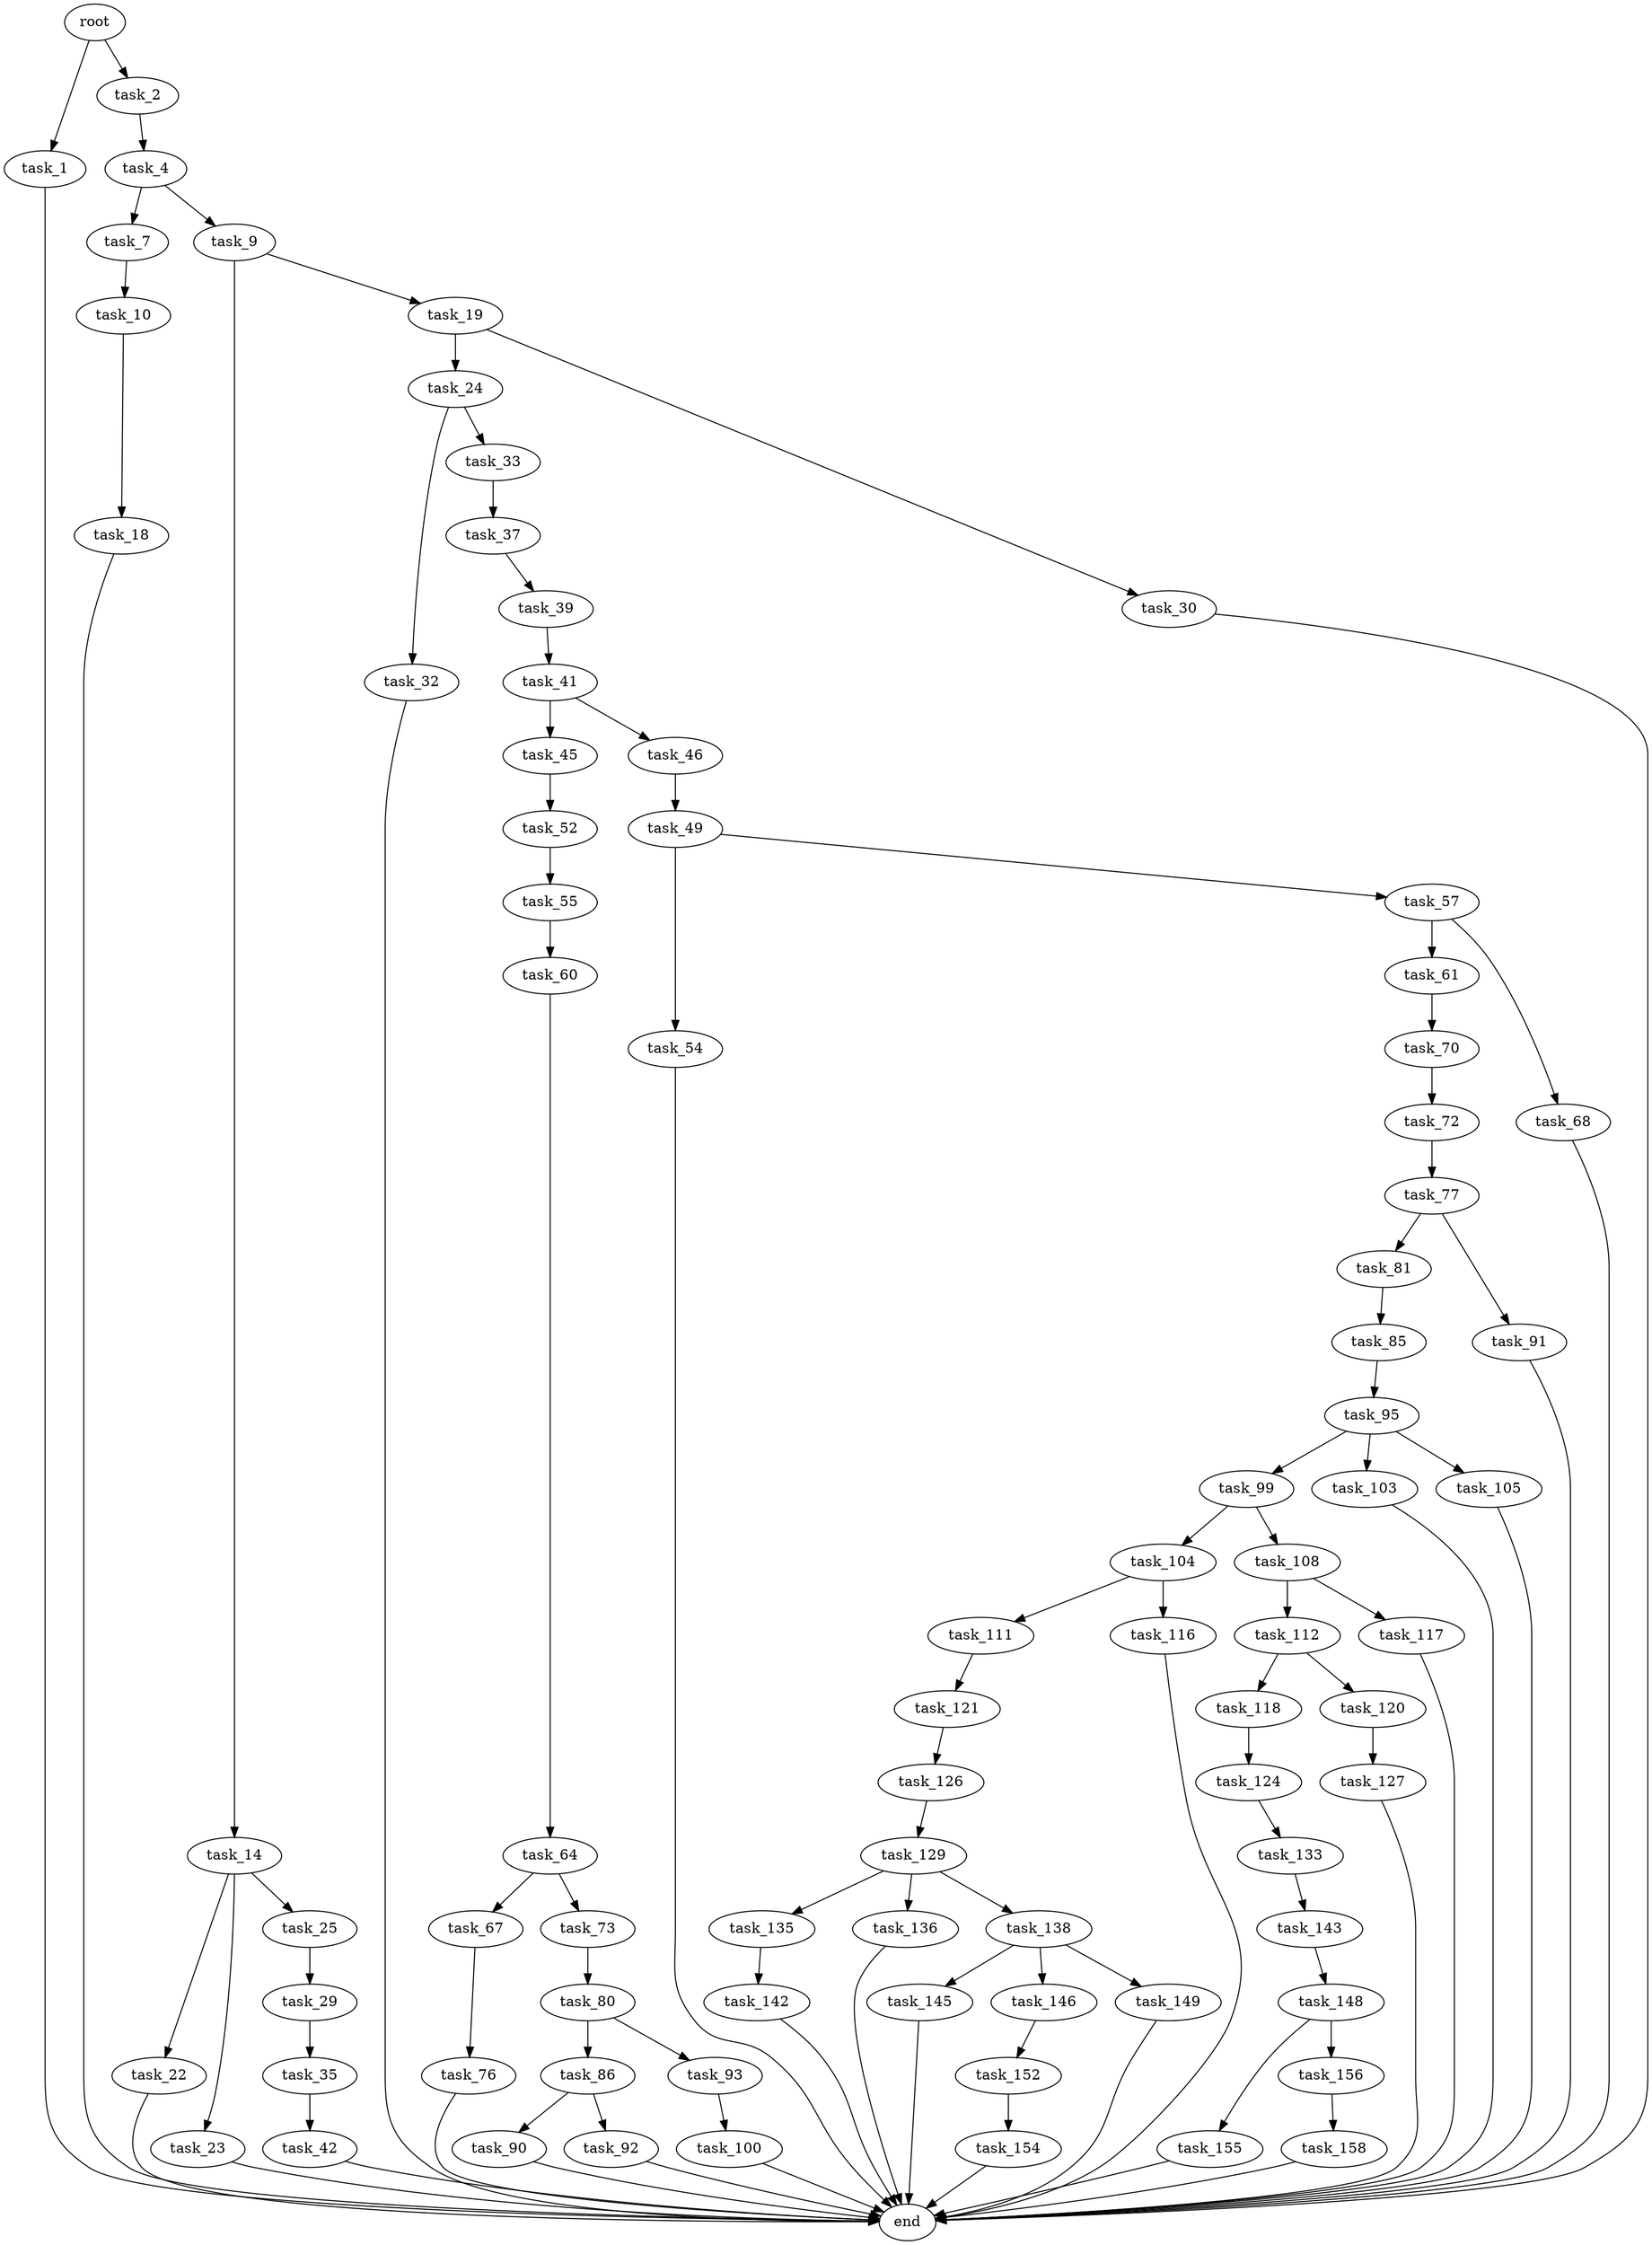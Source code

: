 digraph G {
  root [size="0.000000"];
  task_1 [size="1623506341.000000"];
  task_2 [size="1073741824000.000000"];
  task_4 [size="335353401108.000000"];
  task_7 [size="28991029248.000000"];
  task_9 [size="231928233984.000000"];
  task_10 [size="20256968121.000000"];
  task_14 [size="950848550.000000"];
  task_18 [size="39954532616.000000"];
  task_19 [size="696616007.000000"];
  task_22 [size="723884534614.000000"];
  task_23 [size="1827966206.000000"];
  task_24 [size="765848969569.000000"];
  task_25 [size="3364127896.000000"];
  task_29 [size="32547620681.000000"];
  task_30 [size="788721886679.000000"];
  task_32 [size="104688185979.000000"];
  task_33 [size="782757789696.000000"];
  task_35 [size="871393416852.000000"];
  task_37 [size="764559651782.000000"];
  task_39 [size="568797811864.000000"];
  task_41 [size="134217728000.000000"];
  task_42 [size="68719476736.000000"];
  task_45 [size="24474367730.000000"];
  task_46 [size="2280727741.000000"];
  task_49 [size="134217728000.000000"];
  task_52 [size="1073741824000.000000"];
  task_54 [size="68719476736.000000"];
  task_55 [size="69555230796.000000"];
  task_57 [size="6146503591.000000"];
  task_60 [size="754294598673.000000"];
  task_61 [size="170780200586.000000"];
  task_64 [size="2113395603.000000"];
  task_67 [size="9136405622.000000"];
  task_68 [size="1073741824000.000000"];
  task_70 [size="383288825401.000000"];
  task_72 [size="7449231080.000000"];
  task_73 [size="5748000243.000000"];
  task_76 [size="5562610259.000000"];
  task_77 [size="781965405.000000"];
  task_80 [size="68719476736.000000"];
  task_81 [size="738371567282.000000"];
  task_85 [size="8589934592.000000"];
  task_86 [size="778589341.000000"];
  task_90 [size="782757789696.000000"];
  task_91 [size="782757789696.000000"];
  task_92 [size="1073741824000.000000"];
  task_93 [size="549755813888.000000"];
  task_95 [size="35933100425.000000"];
  task_99 [size="93520626309.000000"];
  task_100 [size="28991029248.000000"];
  task_103 [size="2173348527.000000"];
  task_104 [size="782757789696.000000"];
  task_105 [size="61490612997.000000"];
  task_108 [size="17163773433.000000"];
  task_111 [size="624127803093.000000"];
  task_112 [size="409422986104.000000"];
  task_116 [size="134217728000.000000"];
  task_117 [size="231928233984.000000"];
  task_118 [size="8589934592.000000"];
  task_120 [size="549755813888.000000"];
  task_121 [size="11597180475.000000"];
  task_124 [size="368293445632.000000"];
  task_126 [size="375156366381.000000"];
  task_127 [size="207816655797.000000"];
  task_129 [size="3114689312.000000"];
  task_133 [size="28991029248.000000"];
  task_135 [size="134217728000.000000"];
  task_136 [size="100486979733.000000"];
  task_138 [size="231928233984.000000"];
  task_142 [size="89239821533.000000"];
  task_143 [size="241695068931.000000"];
  task_145 [size="286670693393.000000"];
  task_146 [size="8718524445.000000"];
  task_148 [size="8589934592.000000"];
  task_149 [size="1121986505959.000000"];
  task_152 [size="6788668125.000000"];
  task_154 [size="68719476736.000000"];
  task_155 [size="447731464696.000000"];
  task_156 [size="304747582525.000000"];
  task_158 [size="4709706685.000000"];
  end [size="0.000000"];

  root -> task_1 [size="1.000000"];
  root -> task_2 [size="1.000000"];
  task_1 -> end [size="1.000000"];
  task_2 -> task_4 [size="838860800.000000"];
  task_4 -> task_7 [size="301989888.000000"];
  task_4 -> task_9 [size="301989888.000000"];
  task_7 -> task_10 [size="75497472.000000"];
  task_9 -> task_14 [size="301989888.000000"];
  task_9 -> task_19 [size="301989888.000000"];
  task_10 -> task_18 [size="536870912.000000"];
  task_14 -> task_22 [size="33554432.000000"];
  task_14 -> task_23 [size="33554432.000000"];
  task_14 -> task_25 [size="33554432.000000"];
  task_18 -> end [size="1.000000"];
  task_19 -> task_24 [size="33554432.000000"];
  task_19 -> task_30 [size="33554432.000000"];
  task_22 -> end [size="1.000000"];
  task_23 -> end [size="1.000000"];
  task_24 -> task_32 [size="679477248.000000"];
  task_24 -> task_33 [size="679477248.000000"];
  task_25 -> task_29 [size="75497472.000000"];
  task_29 -> task_35 [size="679477248.000000"];
  task_30 -> end [size="1.000000"];
  task_32 -> end [size="1.000000"];
  task_33 -> task_37 [size="679477248.000000"];
  task_35 -> task_42 [size="838860800.000000"];
  task_37 -> task_39 [size="838860800.000000"];
  task_39 -> task_41 [size="536870912.000000"];
  task_41 -> task_45 [size="209715200.000000"];
  task_41 -> task_46 [size="209715200.000000"];
  task_42 -> end [size="1.000000"];
  task_45 -> task_52 [size="679477248.000000"];
  task_46 -> task_49 [size="134217728.000000"];
  task_49 -> task_54 [size="209715200.000000"];
  task_49 -> task_57 [size="209715200.000000"];
  task_52 -> task_55 [size="838860800.000000"];
  task_54 -> end [size="1.000000"];
  task_55 -> task_60 [size="209715200.000000"];
  task_57 -> task_61 [size="536870912.000000"];
  task_57 -> task_68 [size="536870912.000000"];
  task_60 -> task_64 [size="679477248.000000"];
  task_61 -> task_70 [size="134217728.000000"];
  task_64 -> task_67 [size="134217728.000000"];
  task_64 -> task_73 [size="134217728.000000"];
  task_67 -> task_76 [size="838860800.000000"];
  task_68 -> end [size="1.000000"];
  task_70 -> task_72 [size="301989888.000000"];
  task_72 -> task_77 [size="33554432.000000"];
  task_73 -> task_80 [size="134217728.000000"];
  task_76 -> end [size="1.000000"];
  task_77 -> task_81 [size="33554432.000000"];
  task_77 -> task_91 [size="33554432.000000"];
  task_80 -> task_86 [size="134217728.000000"];
  task_80 -> task_93 [size="134217728.000000"];
  task_81 -> task_85 [size="536870912.000000"];
  task_85 -> task_95 [size="33554432.000000"];
  task_86 -> task_90 [size="33554432.000000"];
  task_86 -> task_92 [size="33554432.000000"];
  task_90 -> end [size="1.000000"];
  task_91 -> end [size="1.000000"];
  task_92 -> end [size="1.000000"];
  task_93 -> task_100 [size="536870912.000000"];
  task_95 -> task_99 [size="838860800.000000"];
  task_95 -> task_103 [size="838860800.000000"];
  task_95 -> task_105 [size="838860800.000000"];
  task_99 -> task_104 [size="209715200.000000"];
  task_99 -> task_108 [size="209715200.000000"];
  task_100 -> end [size="1.000000"];
  task_103 -> end [size="1.000000"];
  task_104 -> task_111 [size="679477248.000000"];
  task_104 -> task_116 [size="679477248.000000"];
  task_105 -> end [size="1.000000"];
  task_108 -> task_112 [size="536870912.000000"];
  task_108 -> task_117 [size="536870912.000000"];
  task_111 -> task_121 [size="411041792.000000"];
  task_112 -> task_118 [size="536870912.000000"];
  task_112 -> task_120 [size="536870912.000000"];
  task_116 -> end [size="1.000000"];
  task_117 -> end [size="1.000000"];
  task_118 -> task_124 [size="33554432.000000"];
  task_120 -> task_127 [size="536870912.000000"];
  task_121 -> task_126 [size="209715200.000000"];
  task_124 -> task_133 [size="411041792.000000"];
  task_126 -> task_129 [size="301989888.000000"];
  task_127 -> end [size="1.000000"];
  task_129 -> task_135 [size="75497472.000000"];
  task_129 -> task_136 [size="75497472.000000"];
  task_129 -> task_138 [size="75497472.000000"];
  task_133 -> task_143 [size="75497472.000000"];
  task_135 -> task_142 [size="209715200.000000"];
  task_136 -> end [size="1.000000"];
  task_138 -> task_145 [size="301989888.000000"];
  task_138 -> task_146 [size="301989888.000000"];
  task_138 -> task_149 [size="301989888.000000"];
  task_142 -> end [size="1.000000"];
  task_143 -> task_148 [size="411041792.000000"];
  task_145 -> end [size="1.000000"];
  task_146 -> task_152 [size="209715200.000000"];
  task_148 -> task_155 [size="33554432.000000"];
  task_148 -> task_156 [size="33554432.000000"];
  task_149 -> end [size="1.000000"];
  task_152 -> task_154 [size="301989888.000000"];
  task_154 -> end [size="1.000000"];
  task_155 -> end [size="1.000000"];
  task_156 -> task_158 [size="411041792.000000"];
  task_158 -> end [size="1.000000"];
}
